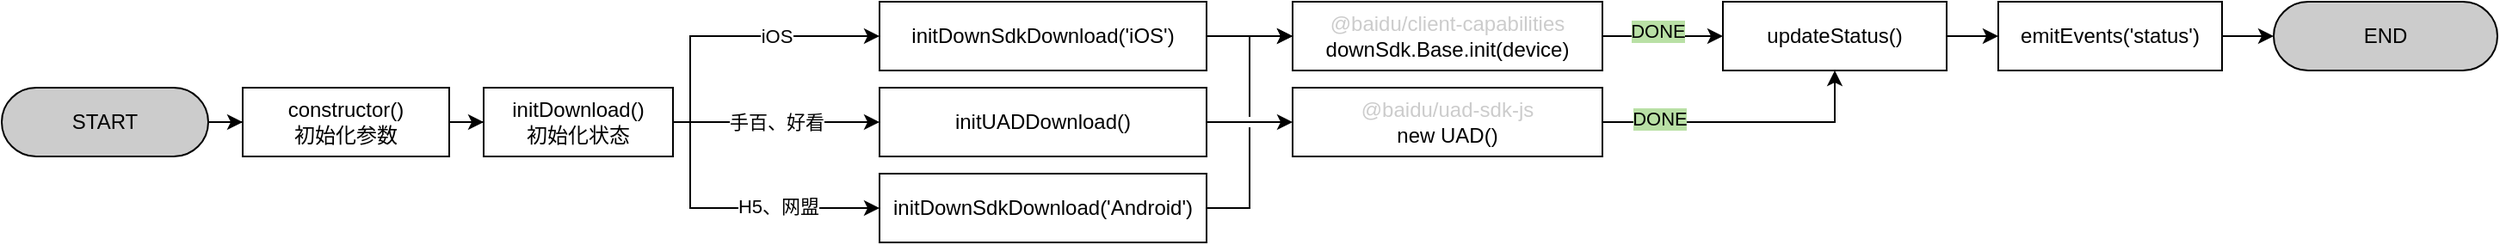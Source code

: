 <mxfile version="14.5.1" type="github">
  <diagram id="csZdatbT-MLVtHTUtJWY" name="第 1 页">
    <mxGraphModel dx="898" dy="623" grid="1" gridSize="10" guides="1" tooltips="1" connect="1" arrows="1" fold="1" page="1" pageScale="1" pageWidth="1169" pageHeight="827" math="0" shadow="0">
      <root>
        <mxCell id="0" />
        <mxCell id="1" parent="0" />
        <mxCell id="Eo1RPKwqrtq_0uB-Q4vs-5" value="" style="edgeStyle=orthogonalEdgeStyle;rounded=0;orthogonalLoop=1;jettySize=auto;html=1;" edge="1" parent="1" source="Eo1RPKwqrtq_0uB-Q4vs-3" target="Eo1RPKwqrtq_0uB-Q4vs-4">
          <mxGeometry relative="1" as="geometry" />
        </mxCell>
        <mxCell id="Eo1RPKwqrtq_0uB-Q4vs-3" value="START" style="rounded=1;whiteSpace=wrap;html=1;arcSize=50;fillColor=#CCCCCC;" vertex="1" parent="1">
          <mxGeometry x="40" y="90" width="120" height="40" as="geometry" />
        </mxCell>
        <mxCell id="Eo1RPKwqrtq_0uB-Q4vs-7" value="" style="edgeStyle=orthogonalEdgeStyle;rounded=0;orthogonalLoop=1;jettySize=auto;html=1;" edge="1" parent="1" source="Eo1RPKwqrtq_0uB-Q4vs-4" target="Eo1RPKwqrtq_0uB-Q4vs-6">
          <mxGeometry relative="1" as="geometry" />
        </mxCell>
        <mxCell id="Eo1RPKwqrtq_0uB-Q4vs-4" value="constructor()&lt;br&gt;初始化参数" style="rounded=1;whiteSpace=wrap;html=1;arcSize=0;" vertex="1" parent="1">
          <mxGeometry x="180" y="90" width="120" height="40" as="geometry" />
        </mxCell>
        <mxCell id="Eo1RPKwqrtq_0uB-Q4vs-10" value="" style="edgeStyle=orthogonalEdgeStyle;rounded=0;orthogonalLoop=1;jettySize=auto;html=1;" edge="1" parent="1" source="Eo1RPKwqrtq_0uB-Q4vs-6" target="Eo1RPKwqrtq_0uB-Q4vs-8">
          <mxGeometry relative="1" as="geometry">
            <Array as="points">
              <mxPoint x="440" y="110" />
              <mxPoint x="440" y="60" />
            </Array>
          </mxGeometry>
        </mxCell>
        <mxCell id="Eo1RPKwqrtq_0uB-Q4vs-11" value="iOS" style="edgeLabel;html=1;align=center;verticalAlign=middle;resizable=0;points=[];" vertex="1" connectable="0" parent="Eo1RPKwqrtq_0uB-Q4vs-10">
          <mxGeometry y="1" relative="1" as="geometry">
            <mxPoint x="25" y="1" as="offset" />
          </mxGeometry>
        </mxCell>
        <mxCell id="Eo1RPKwqrtq_0uB-Q4vs-22" value="" style="edgeStyle=orthogonalEdgeStyle;rounded=0;orthogonalLoop=1;jettySize=auto;html=1;" edge="1" parent="1" source="Eo1RPKwqrtq_0uB-Q4vs-6" target="Eo1RPKwqrtq_0uB-Q4vs-21">
          <mxGeometry relative="1" as="geometry" />
        </mxCell>
        <mxCell id="Eo1RPKwqrtq_0uB-Q4vs-26" value="手百、好看" style="edgeLabel;html=1;align=center;verticalAlign=middle;resizable=0;points=[];" vertex="1" connectable="0" parent="Eo1RPKwqrtq_0uB-Q4vs-22">
          <mxGeometry x="-0.2" y="-4" relative="1" as="geometry">
            <mxPoint x="12" y="-4" as="offset" />
          </mxGeometry>
        </mxCell>
        <mxCell id="Eo1RPKwqrtq_0uB-Q4vs-28" style="edgeStyle=orthogonalEdgeStyle;rounded=0;orthogonalLoop=1;jettySize=auto;html=1;entryX=0;entryY=0.5;entryDx=0;entryDy=0;" edge="1" parent="1" source="Eo1RPKwqrtq_0uB-Q4vs-6" target="Eo1RPKwqrtq_0uB-Q4vs-27">
          <mxGeometry relative="1" as="geometry">
            <Array as="points">
              <mxPoint x="440" y="110" />
              <mxPoint x="440" y="160" />
            </Array>
          </mxGeometry>
        </mxCell>
        <mxCell id="Eo1RPKwqrtq_0uB-Q4vs-29" value="H5、网盟" style="edgeLabel;html=1;align=center;verticalAlign=middle;resizable=0;points=[];" vertex="1" connectable="0" parent="Eo1RPKwqrtq_0uB-Q4vs-28">
          <mxGeometry x="0.306" y="1" relative="1" as="geometry">
            <mxPoint as="offset" />
          </mxGeometry>
        </mxCell>
        <mxCell id="Eo1RPKwqrtq_0uB-Q4vs-6" value="initDownload()&lt;br&gt;初始化状态" style="rounded=1;whiteSpace=wrap;html=1;arcSize=0;" vertex="1" parent="1">
          <mxGeometry x="320" y="90" width="110" height="40" as="geometry" />
        </mxCell>
        <mxCell id="Eo1RPKwqrtq_0uB-Q4vs-31" value="" style="edgeStyle=orthogonalEdgeStyle;rounded=0;orthogonalLoop=1;jettySize=auto;html=1;" edge="1" parent="1" source="Eo1RPKwqrtq_0uB-Q4vs-8" target="Eo1RPKwqrtq_0uB-Q4vs-30">
          <mxGeometry relative="1" as="geometry" />
        </mxCell>
        <mxCell id="Eo1RPKwqrtq_0uB-Q4vs-8" value="initDownSdkDownload(&#39;iOS&#39;)" style="whiteSpace=wrap;html=1;rounded=1;arcSize=0;" vertex="1" parent="1">
          <mxGeometry x="550" y="40" width="190" height="40" as="geometry" />
        </mxCell>
        <mxCell id="Eo1RPKwqrtq_0uB-Q4vs-43" value="" style="edgeStyle=orthogonalEdgeStyle;rounded=0;orthogonalLoop=1;jettySize=auto;html=1;jumpStyle=arc;" edge="1" parent="1" source="Eo1RPKwqrtq_0uB-Q4vs-21" target="Eo1RPKwqrtq_0uB-Q4vs-42">
          <mxGeometry relative="1" as="geometry" />
        </mxCell>
        <mxCell id="Eo1RPKwqrtq_0uB-Q4vs-21" value="initUADDownload()" style="rounded=1;whiteSpace=wrap;html=1;arcSize=0;" vertex="1" parent="1">
          <mxGeometry x="550" y="90" width="190" height="40" as="geometry" />
        </mxCell>
        <mxCell id="Eo1RPKwqrtq_0uB-Q4vs-32" style="edgeStyle=orthogonalEdgeStyle;rounded=0;orthogonalLoop=1;jettySize=auto;html=1;entryX=0;entryY=0.5;entryDx=0;entryDy=0;jumpStyle=gap;" edge="1" parent="1" source="Eo1RPKwqrtq_0uB-Q4vs-27" target="Eo1RPKwqrtq_0uB-Q4vs-30">
          <mxGeometry relative="1" as="geometry" />
        </mxCell>
        <mxCell id="Eo1RPKwqrtq_0uB-Q4vs-27" value="initDownSdkDownload(&#39;Android&#39;)" style="rounded=1;whiteSpace=wrap;html=1;arcSize=0;" vertex="1" parent="1">
          <mxGeometry x="550" y="140" width="190" height="40" as="geometry" />
        </mxCell>
        <mxCell id="Eo1RPKwqrtq_0uB-Q4vs-34" value="" style="edgeStyle=orthogonalEdgeStyle;rounded=0;orthogonalLoop=1;jettySize=auto;html=1;" edge="1" parent="1" source="Eo1RPKwqrtq_0uB-Q4vs-30" target="Eo1RPKwqrtq_0uB-Q4vs-33">
          <mxGeometry relative="1" as="geometry" />
        </mxCell>
        <mxCell id="Eo1RPKwqrtq_0uB-Q4vs-37" value="DONE" style="edgeLabel;html=1;align=center;verticalAlign=middle;resizable=0;points=[];labelBackgroundColor=#B9E0A5;labelBorderColor=none;" vertex="1" connectable="0" parent="Eo1RPKwqrtq_0uB-Q4vs-34">
          <mxGeometry x="-0.1" y="3" relative="1" as="geometry">
            <mxPoint as="offset" />
          </mxGeometry>
        </mxCell>
        <mxCell id="Eo1RPKwqrtq_0uB-Q4vs-30" value="&lt;font color=&quot;#cccccc&quot;&gt;@baidu/client-capabilities&lt;br&gt;&lt;/font&gt;downSdk.Base.init(device)" style="whiteSpace=wrap;html=1;rounded=1;arcSize=0;" vertex="1" parent="1">
          <mxGeometry x="790" y="40" width="180" height="40" as="geometry" />
        </mxCell>
        <mxCell id="Eo1RPKwqrtq_0uB-Q4vs-36" value="" style="edgeStyle=orthogonalEdgeStyle;rounded=0;orthogonalLoop=1;jettySize=auto;html=1;" edge="1" parent="1" source="Eo1RPKwqrtq_0uB-Q4vs-33" target="Eo1RPKwqrtq_0uB-Q4vs-35">
          <mxGeometry relative="1" as="geometry" />
        </mxCell>
        <mxCell id="Eo1RPKwqrtq_0uB-Q4vs-33" value="updateStatus()" style="whiteSpace=wrap;html=1;rounded=1;arcSize=0;" vertex="1" parent="1">
          <mxGeometry x="1040" y="40" width="130" height="40" as="geometry" />
        </mxCell>
        <mxCell id="Eo1RPKwqrtq_0uB-Q4vs-51" value="" style="edgeStyle=orthogonalEdgeStyle;rounded=0;jumpStyle=gap;orthogonalLoop=1;jettySize=auto;html=1;fontColor=#000000;" edge="1" parent="1" source="Eo1RPKwqrtq_0uB-Q4vs-35" target="Eo1RPKwqrtq_0uB-Q4vs-50">
          <mxGeometry relative="1" as="geometry" />
        </mxCell>
        <mxCell id="Eo1RPKwqrtq_0uB-Q4vs-35" value="emitEvents(&#39;status&#39;)" style="whiteSpace=wrap;html=1;rounded=1;arcSize=0;" vertex="1" parent="1">
          <mxGeometry x="1200" y="40" width="130" height="40" as="geometry" />
        </mxCell>
        <mxCell id="Eo1RPKwqrtq_0uB-Q4vs-44" value="" style="edgeStyle=orthogonalEdgeStyle;rounded=0;orthogonalLoop=1;jettySize=auto;html=1;fontColor=#000000;" edge="1" parent="1" source="Eo1RPKwqrtq_0uB-Q4vs-42" target="Eo1RPKwqrtq_0uB-Q4vs-33">
          <mxGeometry relative="1" as="geometry" />
        </mxCell>
        <mxCell id="Eo1RPKwqrtq_0uB-Q4vs-47" value="DONE&lt;br&gt;" style="edgeLabel;html=1;align=center;verticalAlign=middle;resizable=0;points=[];fontColor=#000000;labelBackgroundColor=#B9E0A5;" vertex="1" connectable="0" parent="Eo1RPKwqrtq_0uB-Q4vs-44">
          <mxGeometry x="-0.139" y="2" relative="1" as="geometry">
            <mxPoint x="-38" as="offset" />
          </mxGeometry>
        </mxCell>
        <mxCell id="Eo1RPKwqrtq_0uB-Q4vs-42" value="&lt;font color=&quot;#cccccc&quot;&gt;@baidu/uad-sdk-js&lt;br&gt;&lt;/font&gt;new UAD()" style="rounded=1;whiteSpace=wrap;html=1;arcSize=0;" vertex="1" parent="1">
          <mxGeometry x="790" y="90" width="180" height="40" as="geometry" />
        </mxCell>
        <mxCell id="Eo1RPKwqrtq_0uB-Q4vs-50" value="END" style="whiteSpace=wrap;html=1;rounded=1;arcSize=50;fillColor=#CCCCCC;" vertex="1" parent="1">
          <mxGeometry x="1360" y="40" width="130" height="40" as="geometry" />
        </mxCell>
      </root>
    </mxGraphModel>
  </diagram>
</mxfile>
